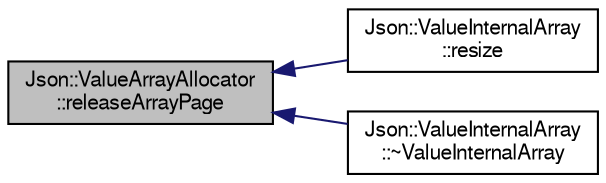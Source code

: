 digraph "Json::ValueArrayAllocator::releaseArrayPage"
{
  edge [fontname="FreeSans",fontsize="10",labelfontname="FreeSans",labelfontsize="10"];
  node [fontname="FreeSans",fontsize="10",shape=record];
  rankdir="LR";
  Node1 [label="Json::ValueArrayAllocator\l::releaseArrayPage",height=0.2,width=0.4,color="black", fillcolor="grey75", style="filled" fontcolor="black"];
  Node1 -> Node2 [dir="back",color="midnightblue",fontsize="10",style="solid",fontname="FreeSans"];
  Node2 [label="Json::ValueInternalArray\l::resize",height=0.2,width=0.4,color="black", fillcolor="white", style="filled",URL="$class_json_1_1_value_internal_array.html#a1cb5e2a7587f0e5e320d60ac1a39e14f"];
  Node1 -> Node3 [dir="back",color="midnightblue",fontsize="10",style="solid",fontname="FreeSans"];
  Node3 [label="Json::ValueInternalArray\l::~ValueInternalArray",height=0.2,width=0.4,color="black", fillcolor="white", style="filled",URL="$class_json_1_1_value_internal_array.html#a005321bd2242149b6920a63aec411017"];
}
